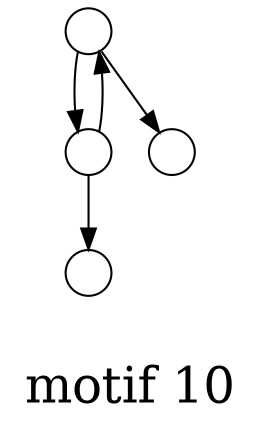 /*****
motif 10
*****/

digraph G {
  graph [splines=false overlap=false]
  node  [shape=ellipse, width=0.3, height=0.3, label=""]
  0 ;
  1 ;
  2 ;
  3 ;
  0 -> 1;
  0 -> 2;
  1 -> 0;
  1 -> 3;
  label = "\nmotif 10\n";  fontsize=24;
}
